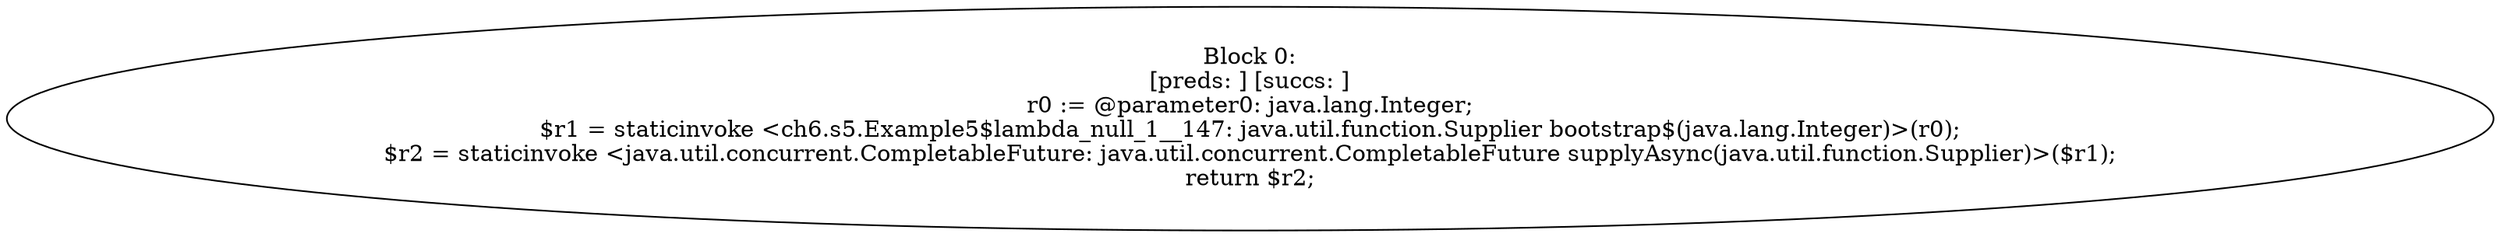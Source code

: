 digraph "unitGraph" {
    "Block 0:
[preds: ] [succs: ]
r0 := @parameter0: java.lang.Integer;
$r1 = staticinvoke <ch6.s5.Example5$lambda_null_1__147: java.util.function.Supplier bootstrap$(java.lang.Integer)>(r0);
$r2 = staticinvoke <java.util.concurrent.CompletableFuture: java.util.concurrent.CompletableFuture supplyAsync(java.util.function.Supplier)>($r1);
return $r2;
"
}

